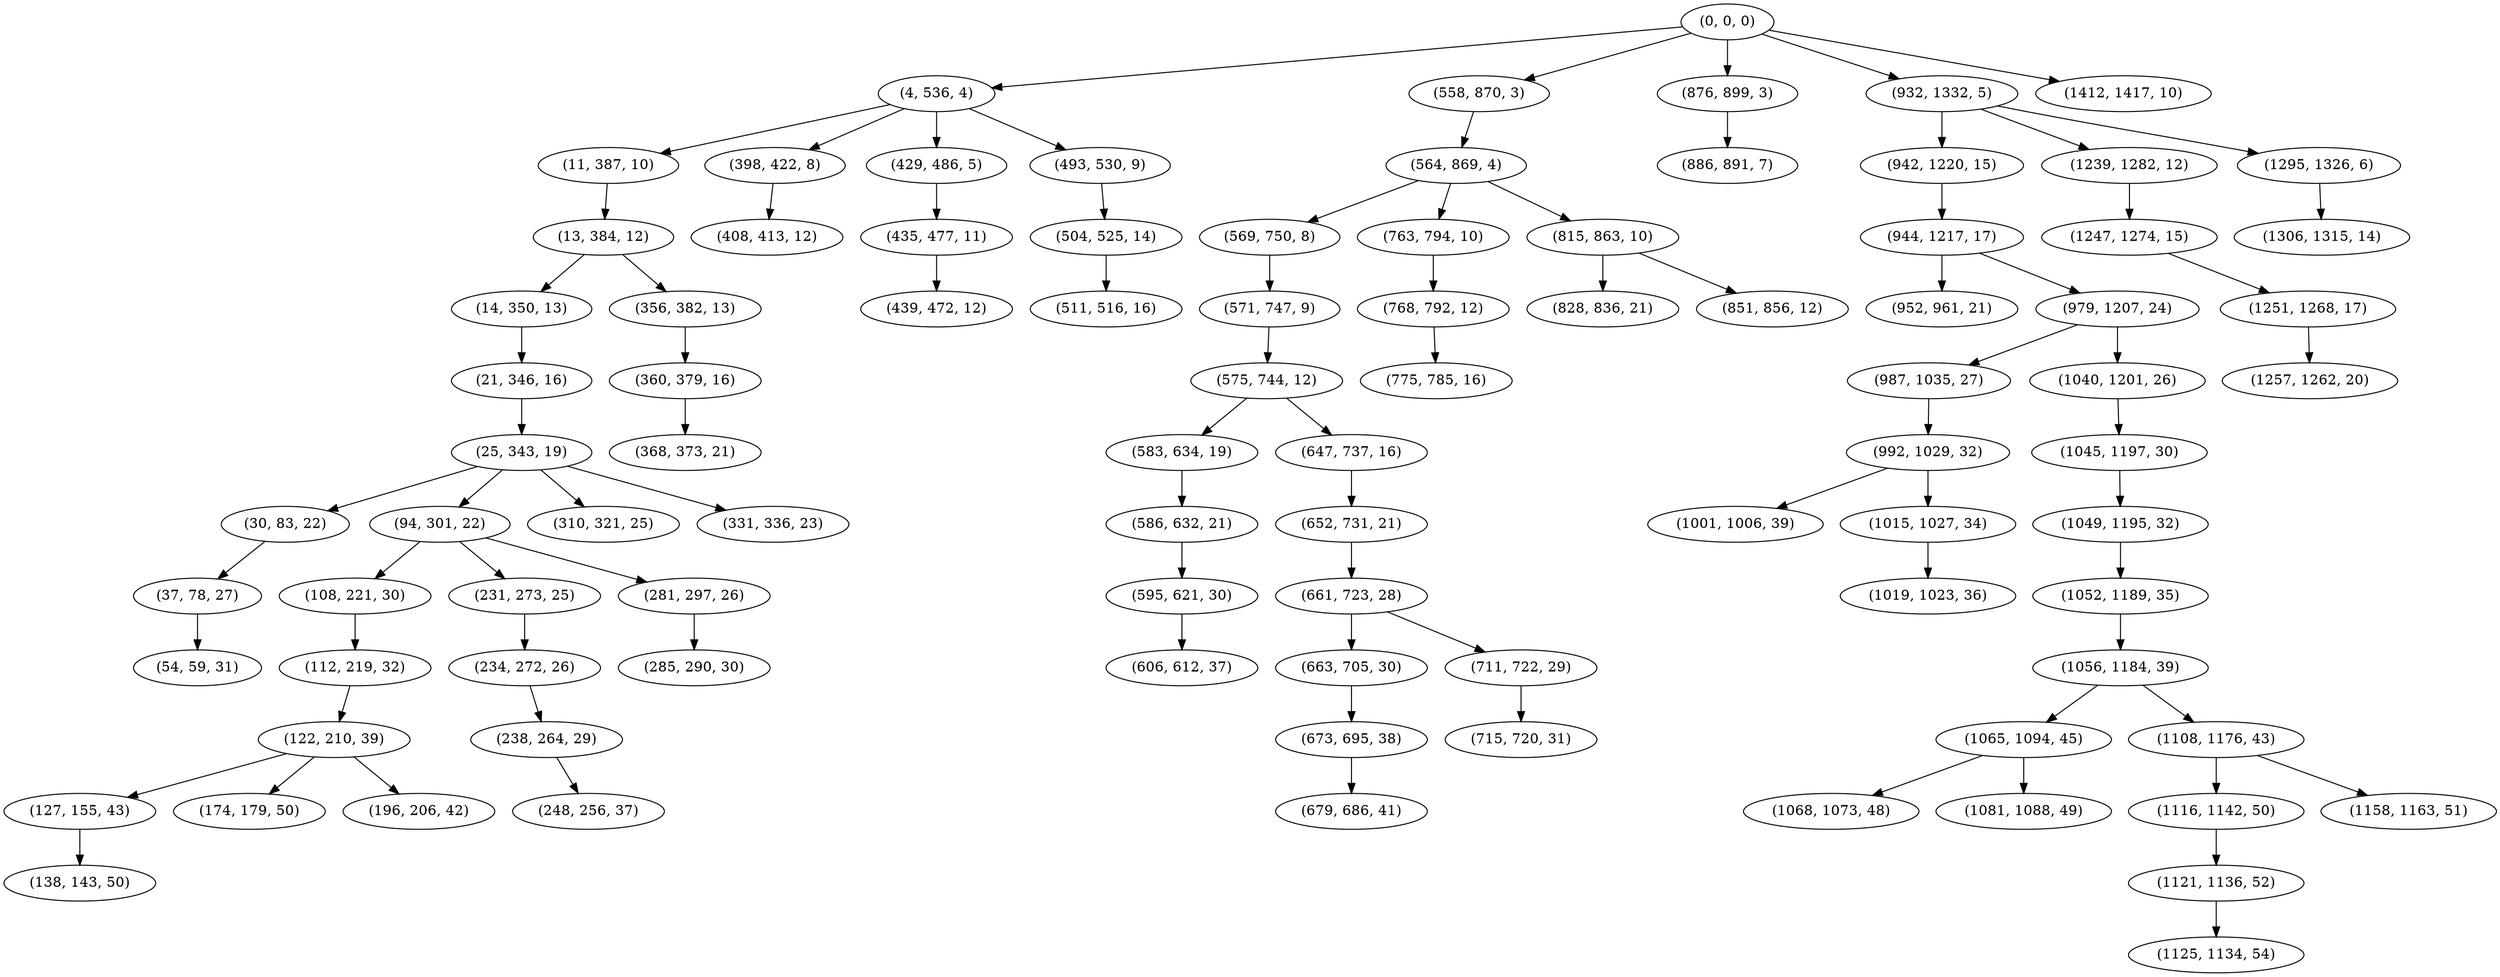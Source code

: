 digraph tree {
    "(0, 0, 0)";
    "(4, 536, 4)";
    "(11, 387, 10)";
    "(13, 384, 12)";
    "(14, 350, 13)";
    "(21, 346, 16)";
    "(25, 343, 19)";
    "(30, 83, 22)";
    "(37, 78, 27)";
    "(54, 59, 31)";
    "(94, 301, 22)";
    "(108, 221, 30)";
    "(112, 219, 32)";
    "(122, 210, 39)";
    "(127, 155, 43)";
    "(138, 143, 50)";
    "(174, 179, 50)";
    "(196, 206, 42)";
    "(231, 273, 25)";
    "(234, 272, 26)";
    "(238, 264, 29)";
    "(248, 256, 37)";
    "(281, 297, 26)";
    "(285, 290, 30)";
    "(310, 321, 25)";
    "(331, 336, 23)";
    "(356, 382, 13)";
    "(360, 379, 16)";
    "(368, 373, 21)";
    "(398, 422, 8)";
    "(408, 413, 12)";
    "(429, 486, 5)";
    "(435, 477, 11)";
    "(439, 472, 12)";
    "(493, 530, 9)";
    "(504, 525, 14)";
    "(511, 516, 16)";
    "(558, 870, 3)";
    "(564, 869, 4)";
    "(569, 750, 8)";
    "(571, 747, 9)";
    "(575, 744, 12)";
    "(583, 634, 19)";
    "(586, 632, 21)";
    "(595, 621, 30)";
    "(606, 612, 37)";
    "(647, 737, 16)";
    "(652, 731, 21)";
    "(661, 723, 28)";
    "(663, 705, 30)";
    "(673, 695, 38)";
    "(679, 686, 41)";
    "(711, 722, 29)";
    "(715, 720, 31)";
    "(763, 794, 10)";
    "(768, 792, 12)";
    "(775, 785, 16)";
    "(815, 863, 10)";
    "(828, 836, 21)";
    "(851, 856, 12)";
    "(876, 899, 3)";
    "(886, 891, 7)";
    "(932, 1332, 5)";
    "(942, 1220, 15)";
    "(944, 1217, 17)";
    "(952, 961, 21)";
    "(979, 1207, 24)";
    "(987, 1035, 27)";
    "(992, 1029, 32)";
    "(1001, 1006, 39)";
    "(1015, 1027, 34)";
    "(1019, 1023, 36)";
    "(1040, 1201, 26)";
    "(1045, 1197, 30)";
    "(1049, 1195, 32)";
    "(1052, 1189, 35)";
    "(1056, 1184, 39)";
    "(1065, 1094, 45)";
    "(1068, 1073, 48)";
    "(1081, 1088, 49)";
    "(1108, 1176, 43)";
    "(1116, 1142, 50)";
    "(1121, 1136, 52)";
    "(1125, 1134, 54)";
    "(1158, 1163, 51)";
    "(1239, 1282, 12)";
    "(1247, 1274, 15)";
    "(1251, 1268, 17)";
    "(1257, 1262, 20)";
    "(1295, 1326, 6)";
    "(1306, 1315, 14)";
    "(1412, 1417, 10)";
    "(0, 0, 0)" -> "(4, 536, 4)";
    "(0, 0, 0)" -> "(558, 870, 3)";
    "(0, 0, 0)" -> "(876, 899, 3)";
    "(0, 0, 0)" -> "(932, 1332, 5)";
    "(0, 0, 0)" -> "(1412, 1417, 10)";
    "(4, 536, 4)" -> "(11, 387, 10)";
    "(4, 536, 4)" -> "(398, 422, 8)";
    "(4, 536, 4)" -> "(429, 486, 5)";
    "(4, 536, 4)" -> "(493, 530, 9)";
    "(11, 387, 10)" -> "(13, 384, 12)";
    "(13, 384, 12)" -> "(14, 350, 13)";
    "(13, 384, 12)" -> "(356, 382, 13)";
    "(14, 350, 13)" -> "(21, 346, 16)";
    "(21, 346, 16)" -> "(25, 343, 19)";
    "(25, 343, 19)" -> "(30, 83, 22)";
    "(25, 343, 19)" -> "(94, 301, 22)";
    "(25, 343, 19)" -> "(310, 321, 25)";
    "(25, 343, 19)" -> "(331, 336, 23)";
    "(30, 83, 22)" -> "(37, 78, 27)";
    "(37, 78, 27)" -> "(54, 59, 31)";
    "(94, 301, 22)" -> "(108, 221, 30)";
    "(94, 301, 22)" -> "(231, 273, 25)";
    "(94, 301, 22)" -> "(281, 297, 26)";
    "(108, 221, 30)" -> "(112, 219, 32)";
    "(112, 219, 32)" -> "(122, 210, 39)";
    "(122, 210, 39)" -> "(127, 155, 43)";
    "(122, 210, 39)" -> "(174, 179, 50)";
    "(122, 210, 39)" -> "(196, 206, 42)";
    "(127, 155, 43)" -> "(138, 143, 50)";
    "(231, 273, 25)" -> "(234, 272, 26)";
    "(234, 272, 26)" -> "(238, 264, 29)";
    "(238, 264, 29)" -> "(248, 256, 37)";
    "(281, 297, 26)" -> "(285, 290, 30)";
    "(356, 382, 13)" -> "(360, 379, 16)";
    "(360, 379, 16)" -> "(368, 373, 21)";
    "(398, 422, 8)" -> "(408, 413, 12)";
    "(429, 486, 5)" -> "(435, 477, 11)";
    "(435, 477, 11)" -> "(439, 472, 12)";
    "(493, 530, 9)" -> "(504, 525, 14)";
    "(504, 525, 14)" -> "(511, 516, 16)";
    "(558, 870, 3)" -> "(564, 869, 4)";
    "(564, 869, 4)" -> "(569, 750, 8)";
    "(564, 869, 4)" -> "(763, 794, 10)";
    "(564, 869, 4)" -> "(815, 863, 10)";
    "(569, 750, 8)" -> "(571, 747, 9)";
    "(571, 747, 9)" -> "(575, 744, 12)";
    "(575, 744, 12)" -> "(583, 634, 19)";
    "(575, 744, 12)" -> "(647, 737, 16)";
    "(583, 634, 19)" -> "(586, 632, 21)";
    "(586, 632, 21)" -> "(595, 621, 30)";
    "(595, 621, 30)" -> "(606, 612, 37)";
    "(647, 737, 16)" -> "(652, 731, 21)";
    "(652, 731, 21)" -> "(661, 723, 28)";
    "(661, 723, 28)" -> "(663, 705, 30)";
    "(661, 723, 28)" -> "(711, 722, 29)";
    "(663, 705, 30)" -> "(673, 695, 38)";
    "(673, 695, 38)" -> "(679, 686, 41)";
    "(711, 722, 29)" -> "(715, 720, 31)";
    "(763, 794, 10)" -> "(768, 792, 12)";
    "(768, 792, 12)" -> "(775, 785, 16)";
    "(815, 863, 10)" -> "(828, 836, 21)";
    "(815, 863, 10)" -> "(851, 856, 12)";
    "(876, 899, 3)" -> "(886, 891, 7)";
    "(932, 1332, 5)" -> "(942, 1220, 15)";
    "(932, 1332, 5)" -> "(1239, 1282, 12)";
    "(932, 1332, 5)" -> "(1295, 1326, 6)";
    "(942, 1220, 15)" -> "(944, 1217, 17)";
    "(944, 1217, 17)" -> "(952, 961, 21)";
    "(944, 1217, 17)" -> "(979, 1207, 24)";
    "(979, 1207, 24)" -> "(987, 1035, 27)";
    "(979, 1207, 24)" -> "(1040, 1201, 26)";
    "(987, 1035, 27)" -> "(992, 1029, 32)";
    "(992, 1029, 32)" -> "(1001, 1006, 39)";
    "(992, 1029, 32)" -> "(1015, 1027, 34)";
    "(1015, 1027, 34)" -> "(1019, 1023, 36)";
    "(1040, 1201, 26)" -> "(1045, 1197, 30)";
    "(1045, 1197, 30)" -> "(1049, 1195, 32)";
    "(1049, 1195, 32)" -> "(1052, 1189, 35)";
    "(1052, 1189, 35)" -> "(1056, 1184, 39)";
    "(1056, 1184, 39)" -> "(1065, 1094, 45)";
    "(1056, 1184, 39)" -> "(1108, 1176, 43)";
    "(1065, 1094, 45)" -> "(1068, 1073, 48)";
    "(1065, 1094, 45)" -> "(1081, 1088, 49)";
    "(1108, 1176, 43)" -> "(1116, 1142, 50)";
    "(1108, 1176, 43)" -> "(1158, 1163, 51)";
    "(1116, 1142, 50)" -> "(1121, 1136, 52)";
    "(1121, 1136, 52)" -> "(1125, 1134, 54)";
    "(1239, 1282, 12)" -> "(1247, 1274, 15)";
    "(1247, 1274, 15)" -> "(1251, 1268, 17)";
    "(1251, 1268, 17)" -> "(1257, 1262, 20)";
    "(1295, 1326, 6)" -> "(1306, 1315, 14)";
}

